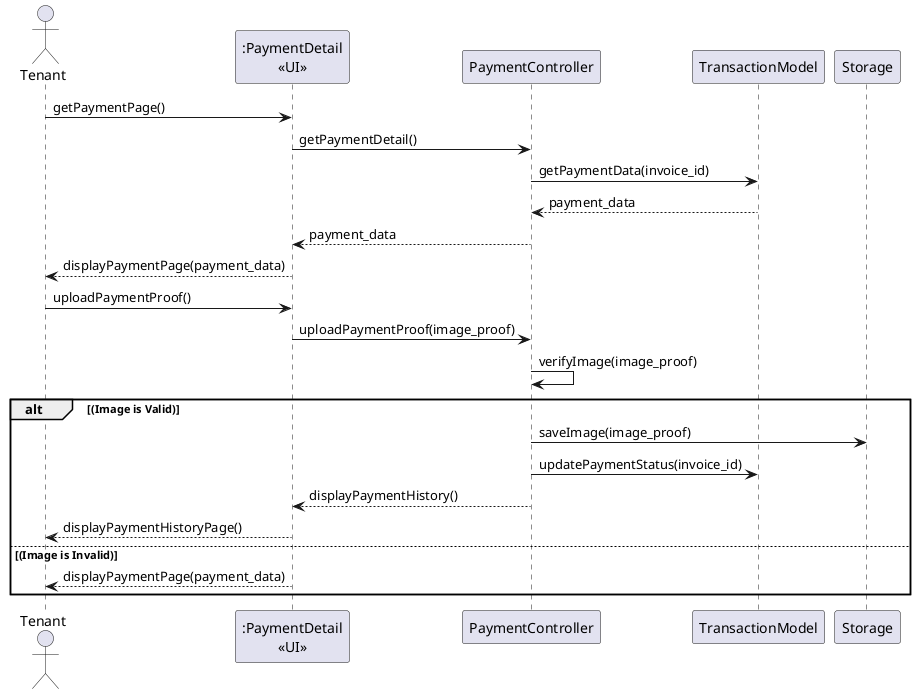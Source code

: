 @startuml
actor "Tenant" as act
participant ":PaymentDetail\n<<UI>>" as view
participant PaymentController as ctrl
participant TransactionModel as tm
participant Storage as stg
act -> view: getPaymentPage()
view -> ctrl: getPaymentDetail()
ctrl -> tm : getPaymentData(invoice_id)
ctrl <-- tm : payment_data
view <-- ctrl : payment_data
act <-- view : displayPaymentPage(payment_data) 

act -> view : uploadPaymentProof()
view -> ctrl:  uploadPaymentProof(image_proof)
ctrl -> ctrl: verifyImage(image_proof)
alt (Image is Valid) 
ctrl -> stg : saveImage(image_proof)
ctrl -> tm: updatePaymentStatus(invoice_id)
view <-- ctrl : displayPaymentHistory()
act <-- view: displayPaymentHistoryPage()
else (Image is Invalid)
act <-- view: displayPaymentPage(payment_data) 
end
@enduml
